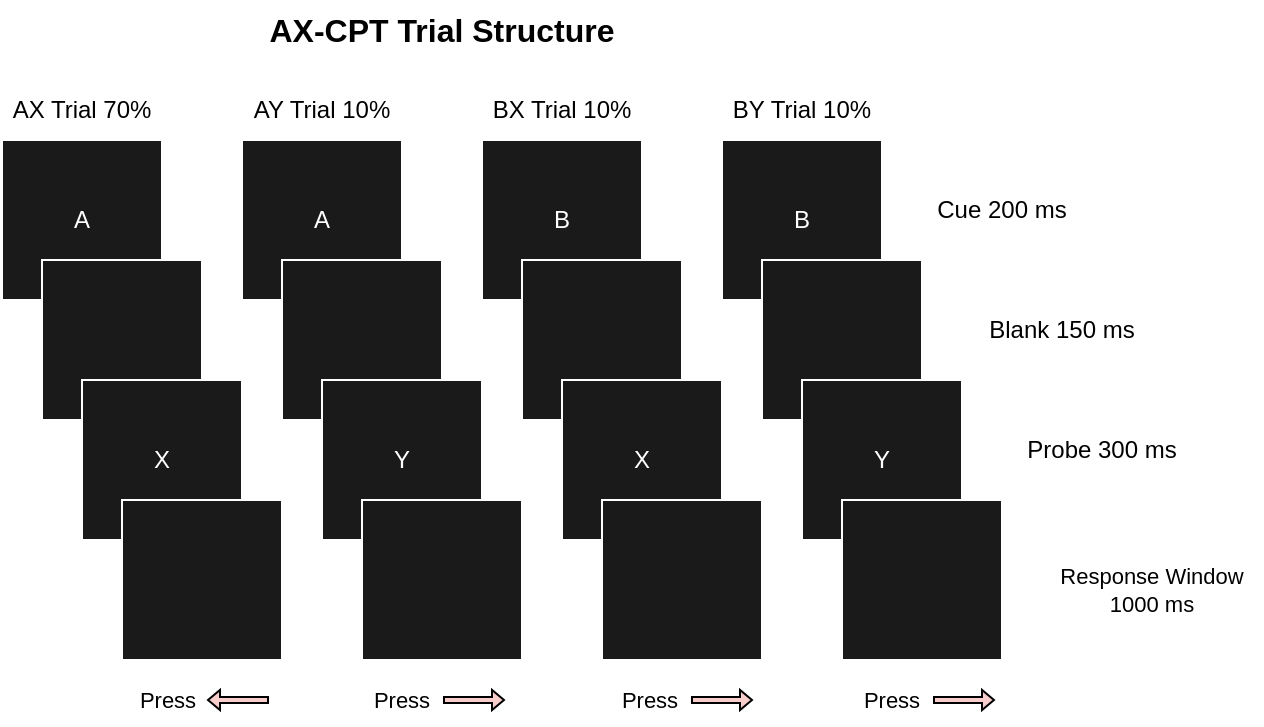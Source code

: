 <mxfile version="21.5.0" type="device">
  <diagram name="第 1 页" id="oYr2cJa_WDbXEuhhzklk">
    <mxGraphModel dx="1182" dy="683" grid="1" gridSize="10" guides="1" tooltips="1" connect="1" arrows="1" fold="1" page="1" pageScale="1" pageWidth="850" pageHeight="1100" math="0" shadow="0">
      <root>
        <mxCell id="0" />
        <mxCell id="1" parent="0" />
        <mxCell id="uFanaK7INGUZylYjBp57-4" value="" style="whiteSpace=wrap;html=1;aspect=fixed;strokeColor=#FFFFFF;fillColor=#1A1A1A;" vertex="1" parent="1">
          <mxGeometry x="480" y="240" width="80" height="80" as="geometry" />
        </mxCell>
        <mxCell id="uFanaK7INGUZylYjBp57-5" value="" style="whiteSpace=wrap;html=1;aspect=fixed;strokeColor=#FFFFFF;fillColor=#1A1A1A;" vertex="1" parent="1">
          <mxGeometry x="500" y="300" width="80" height="80" as="geometry" />
        </mxCell>
        <mxCell id="uFanaK7INGUZylYjBp57-6" value="" style="whiteSpace=wrap;html=1;aspect=fixed;strokeColor=#FFFFFF;fillColor=#1A1A1A;" vertex="1" parent="1">
          <mxGeometry x="520" y="360" width="80" height="80" as="geometry" />
        </mxCell>
        <mxCell id="uFanaK7INGUZylYjBp57-7" value="" style="whiteSpace=wrap;html=1;aspect=fixed;strokeColor=#FFFFFF;fillColor=#1A1A1A;" vertex="1" parent="1">
          <mxGeometry x="540" y="420" width="80" height="80" as="geometry" />
        </mxCell>
        <mxCell id="uFanaK7INGUZylYjBp57-10" value="&lt;font&gt;B&lt;/font&gt;" style="text;strokeColor=none;align=center;fillColor=none;html=1;verticalAlign=middle;whiteSpace=wrap;rounded=0;fontColor=#FFFFFF;" vertex="1" parent="1">
          <mxGeometry x="490" y="265" width="60" height="30" as="geometry" />
        </mxCell>
        <mxCell id="uFanaK7INGUZylYjBp57-11" value="&lt;font&gt;Y&lt;/font&gt;" style="text;strokeColor=none;align=center;fillColor=none;html=1;verticalAlign=middle;whiteSpace=wrap;rounded=0;fontColor=#FFFFFF;" vertex="1" parent="1">
          <mxGeometry x="530" y="385" width="60" height="30" as="geometry" />
        </mxCell>
        <mxCell id="uFanaK7INGUZylYjBp57-12" value="" style="whiteSpace=wrap;html=1;aspect=fixed;strokeColor=#FFFFFF;fillColor=#1A1A1A;" vertex="1" parent="1">
          <mxGeometry x="360" y="240" width="80" height="80" as="geometry" />
        </mxCell>
        <mxCell id="uFanaK7INGUZylYjBp57-13" value="" style="whiteSpace=wrap;html=1;aspect=fixed;strokeColor=#FFFFFF;fillColor=#1A1A1A;" vertex="1" parent="1">
          <mxGeometry x="380" y="300" width="80" height="80" as="geometry" />
        </mxCell>
        <mxCell id="uFanaK7INGUZylYjBp57-14" value="" style="whiteSpace=wrap;html=1;aspect=fixed;strokeColor=#FFFFFF;fillColor=#1A1A1A;" vertex="1" parent="1">
          <mxGeometry x="400" y="360" width="80" height="80" as="geometry" />
        </mxCell>
        <mxCell id="uFanaK7INGUZylYjBp57-15" value="" style="whiteSpace=wrap;html=1;aspect=fixed;strokeColor=#FFFFFF;fillColor=#1A1A1A;" vertex="1" parent="1">
          <mxGeometry x="420" y="420" width="80" height="80" as="geometry" />
        </mxCell>
        <mxCell id="uFanaK7INGUZylYjBp57-16" value="&lt;font&gt;B&lt;/font&gt;" style="text;strokeColor=none;align=center;fillColor=none;html=1;verticalAlign=middle;whiteSpace=wrap;rounded=0;fontColor=#FFFFFF;" vertex="1" parent="1">
          <mxGeometry x="370" y="265" width="60" height="30" as="geometry" />
        </mxCell>
        <mxCell id="uFanaK7INGUZylYjBp57-17" value="&lt;font&gt;X&lt;/font&gt;" style="text;strokeColor=none;align=center;fillColor=none;html=1;verticalAlign=middle;whiteSpace=wrap;rounded=0;fontColor=#FFFFFF;" vertex="1" parent="1">
          <mxGeometry x="410" y="385" width="60" height="30" as="geometry" />
        </mxCell>
        <mxCell id="uFanaK7INGUZylYjBp57-18" value="" style="whiteSpace=wrap;html=1;aspect=fixed;strokeColor=#FFFFFF;fillColor=#1A1A1A;" vertex="1" parent="1">
          <mxGeometry x="240" y="240" width="80" height="80" as="geometry" />
        </mxCell>
        <mxCell id="uFanaK7INGUZylYjBp57-19" value="" style="whiteSpace=wrap;html=1;aspect=fixed;strokeColor=#FFFFFF;fillColor=#1A1A1A;" vertex="1" parent="1">
          <mxGeometry x="260" y="300" width="80" height="80" as="geometry" />
        </mxCell>
        <mxCell id="uFanaK7INGUZylYjBp57-20" value="" style="whiteSpace=wrap;html=1;aspect=fixed;strokeColor=#FFFFFF;fillColor=#1A1A1A;" vertex="1" parent="1">
          <mxGeometry x="280" y="360" width="80" height="80" as="geometry" />
        </mxCell>
        <mxCell id="uFanaK7INGUZylYjBp57-21" value="" style="whiteSpace=wrap;html=1;aspect=fixed;strokeColor=#FFFFFF;fillColor=#1A1A1A;" vertex="1" parent="1">
          <mxGeometry x="300" y="420" width="80" height="80" as="geometry" />
        </mxCell>
        <mxCell id="uFanaK7INGUZylYjBp57-22" value="&lt;font&gt;A&lt;/font&gt;" style="text;strokeColor=none;align=center;fillColor=none;html=1;verticalAlign=middle;whiteSpace=wrap;rounded=0;fontColor=#FFFFFF;" vertex="1" parent="1">
          <mxGeometry x="250" y="265" width="60" height="30" as="geometry" />
        </mxCell>
        <mxCell id="uFanaK7INGUZylYjBp57-23" value="&lt;font&gt;Y&lt;/font&gt;" style="text;strokeColor=none;align=center;fillColor=none;html=1;verticalAlign=middle;whiteSpace=wrap;rounded=0;fontColor=#FFFFFF;" vertex="1" parent="1">
          <mxGeometry x="290" y="385" width="60" height="30" as="geometry" />
        </mxCell>
        <mxCell id="uFanaK7INGUZylYjBp57-24" value="" style="whiteSpace=wrap;html=1;aspect=fixed;strokeColor=#FFFFFF;fillColor=#1A1A1A;" vertex="1" parent="1">
          <mxGeometry x="120" y="240" width="80" height="80" as="geometry" />
        </mxCell>
        <mxCell id="uFanaK7INGUZylYjBp57-25" value="" style="whiteSpace=wrap;html=1;aspect=fixed;strokeColor=#FFFFFF;fillColor=#1A1A1A;" vertex="1" parent="1">
          <mxGeometry x="140" y="300" width="80" height="80" as="geometry" />
        </mxCell>
        <mxCell id="uFanaK7INGUZylYjBp57-26" value="" style="whiteSpace=wrap;html=1;aspect=fixed;strokeColor=#FFFFFF;fillColor=#1A1A1A;" vertex="1" parent="1">
          <mxGeometry x="160" y="360" width="80" height="80" as="geometry" />
        </mxCell>
        <mxCell id="uFanaK7INGUZylYjBp57-27" value="" style="whiteSpace=wrap;html=1;aspect=fixed;strokeColor=#FFFFFF;fillColor=#1A1A1A;" vertex="1" parent="1">
          <mxGeometry x="180" y="420" width="80" height="80" as="geometry" />
        </mxCell>
        <mxCell id="uFanaK7INGUZylYjBp57-28" value="&lt;font&gt;A&lt;/font&gt;" style="text;strokeColor=none;align=center;fillColor=none;html=1;verticalAlign=middle;whiteSpace=wrap;rounded=0;fontColor=#FFFFFF;" vertex="1" parent="1">
          <mxGeometry x="130" y="265" width="60" height="30" as="geometry" />
        </mxCell>
        <mxCell id="uFanaK7INGUZylYjBp57-29" value="&lt;font&gt;X&lt;/font&gt;" style="text;strokeColor=none;align=center;fillColor=none;html=1;verticalAlign=middle;whiteSpace=wrap;rounded=0;fontColor=#FFFFFF;" vertex="1" parent="1">
          <mxGeometry x="170" y="385" width="60" height="30" as="geometry" />
        </mxCell>
        <mxCell id="uFanaK7INGUZylYjBp57-30" value="&lt;font color=&quot;#000000&quot;&gt;AX Trial 70%&lt;/font&gt;" style="text;strokeColor=none;align=center;fillColor=none;html=1;verticalAlign=middle;whiteSpace=wrap;rounded=0;fontColor=#FFFFFF;" vertex="1" parent="1">
          <mxGeometry x="120" y="210" width="80" height="30" as="geometry" />
        </mxCell>
        <mxCell id="uFanaK7INGUZylYjBp57-31" value="&lt;font color=&quot;#000000&quot;&gt;AY Trial 10%&lt;/font&gt;" style="text;strokeColor=none;align=center;fillColor=none;html=1;verticalAlign=middle;whiteSpace=wrap;rounded=0;fontColor=#FFFFFF;" vertex="1" parent="1">
          <mxGeometry x="240" y="210" width="80" height="30" as="geometry" />
        </mxCell>
        <mxCell id="uFanaK7INGUZylYjBp57-32" value="&lt;font color=&quot;#000000&quot;&gt;BX Trial 10%&lt;/font&gt;" style="text;strokeColor=none;align=center;fillColor=none;html=1;verticalAlign=middle;whiteSpace=wrap;rounded=0;fontColor=#FFFFFF;" vertex="1" parent="1">
          <mxGeometry x="360" y="210" width="80" height="30" as="geometry" />
        </mxCell>
        <mxCell id="uFanaK7INGUZylYjBp57-33" value="&lt;font color=&quot;#000000&quot;&gt;BY Trial 10%&lt;/font&gt;" style="text;strokeColor=none;align=center;fillColor=none;html=1;verticalAlign=middle;whiteSpace=wrap;rounded=0;fontColor=#FFFFFF;" vertex="1" parent="1">
          <mxGeometry x="480" y="210" width="80" height="30" as="geometry" />
        </mxCell>
        <mxCell id="uFanaK7INGUZylYjBp57-34" value="&lt;font color=&quot;#000000&quot;&gt;Cue 200 ms&lt;/font&gt;" style="text;strokeColor=none;align=center;fillColor=none;html=1;verticalAlign=middle;whiteSpace=wrap;rounded=0;fontColor=#FFFFFF;" vertex="1" parent="1">
          <mxGeometry x="580" y="260" width="80" height="30" as="geometry" />
        </mxCell>
        <mxCell id="uFanaK7INGUZylYjBp57-35" value="&lt;font color=&quot;#000000&quot;&gt;Blank 150 ms&lt;/font&gt;" style="text;strokeColor=none;align=center;fillColor=none;html=1;verticalAlign=middle;whiteSpace=wrap;rounded=0;fontColor=#FFFFFF;" vertex="1" parent="1">
          <mxGeometry x="610" y="320" width="80" height="30" as="geometry" />
        </mxCell>
        <mxCell id="uFanaK7INGUZylYjBp57-36" value="&lt;font color=&quot;#000000&quot;&gt;Probe 300 ms&lt;/font&gt;" style="text;strokeColor=none;align=center;fillColor=none;html=1;verticalAlign=middle;whiteSpace=wrap;rounded=0;fontColor=#FFFFFF;" vertex="1" parent="1">
          <mxGeometry x="630" y="380" width="80" height="30" as="geometry" />
        </mxCell>
        <mxCell id="uFanaK7INGUZylYjBp57-37" value="&lt;font color=&quot;#000000&quot; style=&quot;font-size: 11px;&quot;&gt;Response Window 1000 ms&lt;/font&gt;" style="text;strokeColor=none;align=center;fillColor=none;html=1;verticalAlign=middle;whiteSpace=wrap;rounded=0;fontColor=#FFFFFF;fontSize=11;" vertex="1" parent="1">
          <mxGeometry x="640" y="450" width="110" height="30" as="geometry" />
        </mxCell>
        <mxCell id="uFanaK7INGUZylYjBp57-38" value="&lt;font color=&quot;#000000&quot; style=&quot;&quot;&gt;&lt;b&gt;AX-CPT&amp;nbsp;&lt;/b&gt;&lt;b style=&quot;font-size: 16px;&quot;&gt;Trial Structure&lt;/b&gt;&lt;/font&gt;" style="text;strokeColor=none;align=center;fillColor=none;html=1;verticalAlign=middle;whiteSpace=wrap;rounded=0;fontColor=#FFFFFF;fontSize=16;" vertex="1" parent="1">
          <mxGeometry x="230" y="170" width="220" height="30" as="geometry" />
        </mxCell>
        <mxCell id="uFanaK7INGUZylYjBp57-40" value="" style="shape=singleArrow;direction=west;whiteSpace=wrap;html=1;fillColor=#F8CECC;" vertex="1" parent="1">
          <mxGeometry x="223" y="515" width="30" height="10" as="geometry" />
        </mxCell>
        <mxCell id="uFanaK7INGUZylYjBp57-42" value="&lt;font style=&quot;font-size: 11px;&quot; color=&quot;#000000&quot;&gt;Press&lt;/font&gt;" style="text;strokeColor=none;align=center;fillColor=none;html=1;verticalAlign=middle;whiteSpace=wrap;rounded=0;fontColor=#FFFFFF;" vertex="1" parent="1">
          <mxGeometry x="173" y="507.5" width="60" height="25" as="geometry" />
        </mxCell>
        <mxCell id="uFanaK7INGUZylYjBp57-46" value="" style="shape=singleArrow;direction=west;whiteSpace=wrap;html=1;fillColor=#F8CECC;rotation=-180;" vertex="1" parent="1">
          <mxGeometry x="341" y="515" width="30" height="10" as="geometry" />
        </mxCell>
        <mxCell id="uFanaK7INGUZylYjBp57-47" value="&lt;font style=&quot;font-size: 11px;&quot; color=&quot;#000000&quot;&gt;Press&lt;/font&gt;" style="text;strokeColor=none;align=center;fillColor=none;html=1;verticalAlign=middle;whiteSpace=wrap;rounded=0;fontColor=#FFFFFF;" vertex="1" parent="1">
          <mxGeometry x="290" y="507.5" width="60" height="25" as="geometry" />
        </mxCell>
        <mxCell id="uFanaK7INGUZylYjBp57-49" value="" style="shape=singleArrow;direction=west;whiteSpace=wrap;html=1;fillColor=#F8CECC;rotation=-180;" vertex="1" parent="1">
          <mxGeometry x="465" y="515" width="30" height="10" as="geometry" />
        </mxCell>
        <mxCell id="uFanaK7INGUZylYjBp57-50" value="&lt;font style=&quot;font-size: 11px;&quot; color=&quot;#000000&quot;&gt;Press&lt;/font&gt;" style="text;strokeColor=none;align=center;fillColor=none;html=1;verticalAlign=middle;whiteSpace=wrap;rounded=0;fontColor=#FFFFFF;" vertex="1" parent="1">
          <mxGeometry x="414" y="507.5" width="60" height="25" as="geometry" />
        </mxCell>
        <mxCell id="uFanaK7INGUZylYjBp57-51" value="" style="shape=singleArrow;direction=west;whiteSpace=wrap;html=1;fillColor=#F8CECC;rotation=-180;" vertex="1" parent="1">
          <mxGeometry x="586" y="515" width="30" height="10" as="geometry" />
        </mxCell>
        <mxCell id="uFanaK7INGUZylYjBp57-52" value="&lt;font style=&quot;font-size: 11px;&quot; color=&quot;#000000&quot;&gt;Press&lt;/font&gt;" style="text;strokeColor=none;align=center;fillColor=none;html=1;verticalAlign=middle;whiteSpace=wrap;rounded=0;fontColor=#FFFFFF;" vertex="1" parent="1">
          <mxGeometry x="535" y="507.5" width="60" height="25" as="geometry" />
        </mxCell>
      </root>
    </mxGraphModel>
  </diagram>
</mxfile>
